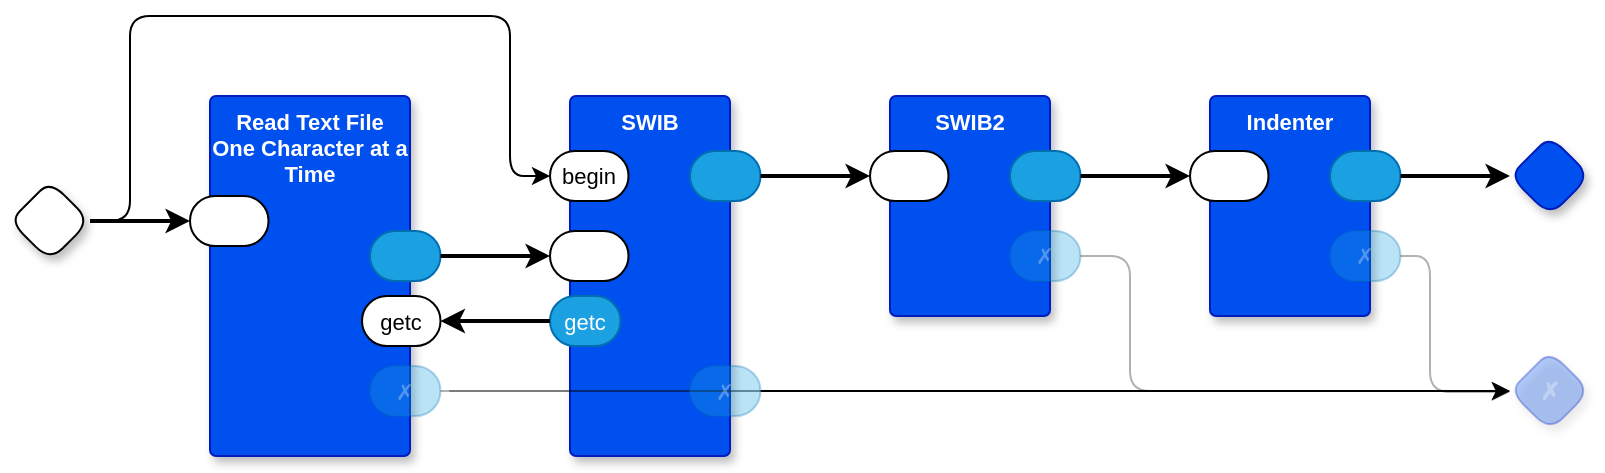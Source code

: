 <mxfile version="24.2.5" type="device">
  <diagram name="Page-1" id="jymH0QMfk0rWbCQiFvN3">
    <mxGraphModel dx="250" dy="1618" grid="1" gridSize="10" guides="1" tooltips="1" connect="1" arrows="1" fold="1" page="1" pageScale="1" pageWidth="850" pageHeight="1100" math="0" shadow="0">
      <root>
        <mxCell id="0" />
        <mxCell id="1" parent="0" />
        <mxCell id="C7U5wfTQVhOIld-lDVxG-1" value="Read Text File One Character at a Time" style="rounded=1;whiteSpace=wrap;sketch=0;container=1;recursiveResize=0;verticalAlign=top;arcSize=6;fontStyle=1;autosize=0;points=[];absoluteArcSize=1;shadow=1;strokeColor=#001DBC;fillColor=#0050ef;fontColor=#ffffff;fontFamily=Helvetica;fontSize=11;labelBackgroundColor=none;" vertex="1" parent="1">
          <mxGeometry x="960" y="-1040" width="100" height="180" as="geometry">
            <mxRectangle x="-98" y="-1230" width="99" height="26" as="alternateBounds" />
          </mxGeometry>
        </mxCell>
        <mxCell id="C7U5wfTQVhOIld-lDVxG-4" value="✗" style="rounded=1;whiteSpace=wrap;sketch=0;points=[[0,0.5,0,0,0],[1,0.5,0,0,0]];fillColor=#1ba1e2;fontColor=#ffffff;strokeColor=#006EAF;arcSize=50;fontFamily=Helvetica;fontSize=11;textOpacity=30;opacity=30;labelBackgroundColor=none;" vertex="1" parent="C7U5wfTQVhOIld-lDVxG-1">
          <mxGeometry x="80" y="135" width="35.25" height="25" as="geometry" />
        </mxCell>
        <mxCell id="C7U5wfTQVhOIld-lDVxG-30" value="getc" style="rounded=1;whiteSpace=wrap;sketch=0;points=[[0,0.5,0,0,0],[1,0.5,0,0,0]];arcSize=50;fontFamily=Helvetica;fontSize=11;fontColor=default;labelBackgroundColor=none;" vertex="1" parent="C7U5wfTQVhOIld-lDVxG-1">
          <mxGeometry x="76" y="100" width="39.25" height="25" as="geometry" />
        </mxCell>
        <mxCell id="C7U5wfTQVhOIld-lDVxG-2" value="" style="rounded=1;whiteSpace=wrap;sketch=0;points=[[0,0.5,0,0,0],[1,0.5,0,0,0]];arcSize=50;fontFamily=Helvetica;fontSize=11;fontColor=default;labelBackgroundColor=none;" vertex="1" parent="C7U5wfTQVhOIld-lDVxG-1">
          <mxGeometry x="-10" y="50" width="39.25" height="25" as="geometry" />
        </mxCell>
        <mxCell id="C7U5wfTQVhOIld-lDVxG-5" value="SWIB" style="rounded=1;whiteSpace=wrap;sketch=0;container=1;recursiveResize=0;verticalAlign=top;arcSize=6;fontStyle=1;autosize=0;points=[];absoluteArcSize=1;shadow=1;strokeColor=#001DBC;fillColor=#0050ef;fontColor=#ffffff;fontFamily=Helvetica;fontSize=11;labelBackgroundColor=none;" vertex="1" parent="1">
          <mxGeometry x="1140" y="-1040" width="80" height="180" as="geometry">
            <mxRectangle x="-98" y="-1230" width="99" height="26" as="alternateBounds" />
          </mxGeometry>
        </mxCell>
        <mxCell id="C7U5wfTQVhOIld-lDVxG-7" value="" style="rounded=1;whiteSpace=wrap;sketch=0;points=[[0,0.5,0,0,0],[1,0.5,0,0,0]];fillColor=#1ba1e2;fontColor=#ffffff;strokeColor=#006EAF;arcSize=50;fontFamily=Helvetica;fontSize=11;labelBackgroundColor=none;" vertex="1" parent="C7U5wfTQVhOIld-lDVxG-5">
          <mxGeometry x="60" y="27.5" width="35.25" height="25" as="geometry" />
        </mxCell>
        <mxCell id="C7U5wfTQVhOIld-lDVxG-29" value="getc" style="rounded=1;whiteSpace=wrap;sketch=0;points=[[0,0.5,0,0,0],[1,0.5,0,0,0]];fillColor=#1ba1e2;fontColor=#ffffff;strokeColor=#006EAF;arcSize=50;fontFamily=Helvetica;fontSize=11;labelBackgroundColor=none;" vertex="1" parent="C7U5wfTQVhOIld-lDVxG-5">
          <mxGeometry x="-10" y="100" width="35.25" height="25" as="geometry" />
        </mxCell>
        <mxCell id="C7U5wfTQVhOIld-lDVxG-34" value="begin" style="rounded=1;whiteSpace=wrap;sketch=0;points=[[0,0.5,0,0,0],[1,0.5,0,0,0]];arcSize=50;fontFamily=Helvetica;fontSize=11;fontColor=default;labelBackgroundColor=none;" vertex="1" parent="C7U5wfTQVhOIld-lDVxG-5">
          <mxGeometry x="-10" y="27.5" width="39.25" height="25" as="geometry" />
        </mxCell>
        <mxCell id="C7U5wfTQVhOIld-lDVxG-9" value="" style="rhombus;whiteSpace=wrap;rounded=1;fontStyle=1;glass=0;sketch=0;fontSize=12;points=[[0,0.5,0,0,0],[0.5,0,0,0,0],[0.5,1,0,0,0],[1,0.5,0,0,0]];shadow=1;fillColor=#0050ef;fontColor=#ffffff;strokeColor=#001DBC;fontFamily=Helvetica;labelBackgroundColor=none;" vertex="1" parent="1">
          <mxGeometry x="1610" y="-1020" width="40" height="40" as="geometry" />
        </mxCell>
        <mxCell id="C7U5wfTQVhOIld-lDVxG-10" value="✗" style="rhombus;whiteSpace=wrap;rounded=1;fillColor=#0050ef;fontColor=#ffffff;strokeColor=#001DBC;fontStyle=1;glass=0;sketch=0;fontSize=12;points=[[0,0.5,0,0,0],[0.5,0,0,0,0],[0.5,1,0,0,0],[1,0.5,0,0,0]];shadow=1;opacity=30;textOpacity=30;fontFamily=Helvetica;labelBackgroundColor=none;" vertex="1" parent="1">
          <mxGeometry x="1610" y="-912.5" width="40" height="40" as="geometry" />
        </mxCell>
        <mxCell id="C7U5wfTQVhOIld-lDVxG-12" value="" style="rhombus;whiteSpace=wrap;rounded=1;fontStyle=1;glass=0;sketch=0;fontSize=12;points=[[0,0.5,0,0,0],[0.5,0,0,0,0],[0.5,1,0,0,0],[1,0.5,0,0,0]];shadow=1;fontFamily=Helvetica;fontColor=default;labelBackgroundColor=none;" vertex="1" parent="1">
          <mxGeometry x="860" y="-997.5" width="40" height="40" as="geometry" />
        </mxCell>
        <mxCell id="C7U5wfTQVhOIld-lDVxG-14" value="" style="edgeStyle=orthogonalEdgeStyle;curved=0;rounded=1;orthogonalLoop=1;jettySize=auto;exitX=1;exitY=0.5;exitDx=0;exitDy=0;exitPerimeter=0;entryX=0;entryY=0.5;entryDx=0;entryDy=0;entryPerimeter=0;opacity=30;strokeColor=default;strokeWidth=1;align=center;verticalAlign=middle;fontFamily=Helvetica;fontSize=11;fontColor=default;labelBackgroundColor=default;endArrow=classic;" edge="1" parent="1" source="C7U5wfTQVhOIld-lDVxG-8" target="C7U5wfTQVhOIld-lDVxG-10">
          <mxGeometry relative="1" as="geometry">
            <Array as="points">
              <mxPoint x="1075" y="-892" />
              <mxPoint x="1100" y="-892" />
            </Array>
          </mxGeometry>
        </mxCell>
        <mxCell id="C7U5wfTQVhOIld-lDVxG-16" value="Indenter" style="rounded=1;whiteSpace=wrap;sketch=0;container=1;recursiveResize=0;verticalAlign=top;arcSize=6;fontStyle=1;autosize=0;points=[];absoluteArcSize=1;shadow=1;strokeColor=#001DBC;fillColor=#0050ef;fontColor=#ffffff;fontFamily=Helvetica;fontSize=11;labelBackgroundColor=none;" vertex="1" parent="1">
          <mxGeometry x="1460" y="-1040" width="80" height="110" as="geometry">
            <mxRectangle x="-98" y="-1230" width="99" height="26" as="alternateBounds" />
          </mxGeometry>
        </mxCell>
        <mxCell id="C7U5wfTQVhOIld-lDVxG-17" value="" style="rounded=1;whiteSpace=wrap;sketch=0;points=[[0,0.5,0,0,0],[1,0.5,0,0,0]];arcSize=50;fontFamily=Helvetica;fontSize=11;fontColor=default;labelBackgroundColor=none;" vertex="1" parent="C7U5wfTQVhOIld-lDVxG-16">
          <mxGeometry x="-10" y="27.5" width="39.25" height="25" as="geometry" />
        </mxCell>
        <mxCell id="C7U5wfTQVhOIld-lDVxG-18" value="" style="rounded=1;whiteSpace=wrap;sketch=0;points=[[0,0.5,0,0,0],[1,0.5,0,0,0]];fillColor=#1ba1e2;fontColor=#ffffff;strokeColor=#006EAF;arcSize=50;fontFamily=Helvetica;fontSize=11;labelBackgroundColor=none;" vertex="1" parent="C7U5wfTQVhOIld-lDVxG-16">
          <mxGeometry x="60" y="27.5" width="35.25" height="25" as="geometry" />
        </mxCell>
        <mxCell id="C7U5wfTQVhOIld-lDVxG-19" value="✗" style="rounded=1;whiteSpace=wrap;sketch=0;points=[[0,0.5,0,0,0],[1,0.5,0,0,0]];fillColor=#1ba1e2;fontColor=#ffffff;strokeColor=#006EAF;arcSize=50;fontFamily=Helvetica;fontSize=11;textOpacity=30;opacity=30;labelBackgroundColor=none;" vertex="1" parent="C7U5wfTQVhOIld-lDVxG-16">
          <mxGeometry x="60" y="67.5" width="35.25" height="25" as="geometry" />
        </mxCell>
        <mxCell id="C7U5wfTQVhOIld-lDVxG-20" style="edgeStyle=orthogonalEdgeStyle;curved=0;rounded=1;orthogonalLoop=1;jettySize=auto;html=1;exitX=1;exitY=0.5;exitDx=0;exitDy=0;exitPerimeter=0;strokeColor=default;strokeWidth=1;align=center;verticalAlign=middle;fontFamily=Helvetica;fontSize=11;fontColor=default;labelBackgroundColor=default;endArrow=classic;opacity=30;" edge="1" parent="1" source="C7U5wfTQVhOIld-lDVxG-19">
          <mxGeometry relative="1" as="geometry">
            <mxPoint x="1610" y="-892" as="targetPoint" />
            <Array as="points">
              <mxPoint x="1570" y="-960" />
              <mxPoint x="1570" y="-892" />
            </Array>
          </mxGeometry>
        </mxCell>
        <mxCell id="C7U5wfTQVhOIld-lDVxG-21" value="SWIB2" style="rounded=1;whiteSpace=wrap;sketch=0;container=1;recursiveResize=0;verticalAlign=top;arcSize=6;fontStyle=1;autosize=0;points=[];absoluteArcSize=1;shadow=1;strokeColor=#001DBC;fillColor=#0050ef;fontColor=#ffffff;fontFamily=Helvetica;fontSize=11;labelBackgroundColor=none;" vertex="1" parent="1">
          <mxGeometry x="1300" y="-1040" width="80" height="110" as="geometry">
            <mxRectangle x="-98" y="-1230" width="99" height="26" as="alternateBounds" />
          </mxGeometry>
        </mxCell>
        <mxCell id="C7U5wfTQVhOIld-lDVxG-22" value="" style="rounded=1;whiteSpace=wrap;sketch=0;points=[[0,0.5,0,0,0],[1,0.5,0,0,0]];arcSize=50;fontFamily=Helvetica;fontSize=11;fontColor=default;labelBackgroundColor=none;" vertex="1" parent="C7U5wfTQVhOIld-lDVxG-21">
          <mxGeometry x="-10" y="27.5" width="39.25" height="25" as="geometry" />
        </mxCell>
        <mxCell id="C7U5wfTQVhOIld-lDVxG-23" value="" style="rounded=1;whiteSpace=wrap;sketch=0;points=[[0,0.5,0,0,0],[1,0.5,0,0,0]];fillColor=#1ba1e2;fontColor=#ffffff;strokeColor=#006EAF;arcSize=50;fontFamily=Helvetica;fontSize=11;labelBackgroundColor=none;" vertex="1" parent="C7U5wfTQVhOIld-lDVxG-21">
          <mxGeometry x="60" y="27.5" width="35.25" height="25" as="geometry" />
        </mxCell>
        <mxCell id="C7U5wfTQVhOIld-lDVxG-24" value="✗" style="rounded=1;whiteSpace=wrap;sketch=0;points=[[0,0.5,0,0,0],[1,0.5,0,0,0]];fillColor=#1ba1e2;fontColor=#ffffff;strokeColor=#006EAF;arcSize=50;fontFamily=Helvetica;fontSize=11;textOpacity=30;opacity=30;labelBackgroundColor=none;" vertex="1" parent="C7U5wfTQVhOIld-lDVxG-21">
          <mxGeometry x="60" y="67.5" width="35.25" height="25" as="geometry" />
        </mxCell>
        <mxCell id="C7U5wfTQVhOIld-lDVxG-25" style="edgeStyle=orthogonalEdgeStyle;curved=0;rounded=1;orthogonalLoop=1;jettySize=auto;html=1;exitX=1;exitY=0.5;exitDx=0;exitDy=0;exitPerimeter=0;strokeColor=default;strokeWidth=2;align=center;verticalAlign=middle;fontFamily=Helvetica;fontSize=11;fontColor=default;labelBackgroundColor=default;endArrow=classic;entryX=0;entryY=0.5;entryDx=0;entryDy=0;entryPerimeter=0;" edge="1" parent="1" source="C7U5wfTQVhOIld-lDVxG-18" target="C7U5wfTQVhOIld-lDVxG-9">
          <mxGeometry relative="1" as="geometry">
            <mxPoint x="1600" y="-980" as="targetPoint" />
          </mxGeometry>
        </mxCell>
        <mxCell id="C7U5wfTQVhOIld-lDVxG-26" style="edgeStyle=orthogonalEdgeStyle;curved=0;rounded=1;orthogonalLoop=1;jettySize=auto;html=1;exitX=1;exitY=0.5;exitDx=0;exitDy=0;exitPerimeter=0;entryX=0;entryY=0.5;entryDx=0;entryDy=0;entryPerimeter=0;strokeColor=default;strokeWidth=2;align=center;verticalAlign=middle;fontFamily=Helvetica;fontSize=11;fontColor=default;labelBackgroundColor=default;endArrow=classic;" edge="1" parent="1" source="C7U5wfTQVhOIld-lDVxG-23" target="C7U5wfTQVhOIld-lDVxG-17">
          <mxGeometry relative="1" as="geometry" />
        </mxCell>
        <mxCell id="C7U5wfTQVhOIld-lDVxG-27" style="edgeStyle=orthogonalEdgeStyle;curved=0;rounded=1;orthogonalLoop=1;jettySize=auto;html=1;exitX=1;exitY=0.5;exitDx=0;exitDy=0;exitPerimeter=0;entryX=0;entryY=0.5;entryDx=0;entryDy=0;entryPerimeter=0;strokeColor=default;strokeWidth=1;align=center;verticalAlign=middle;fontFamily=Helvetica;fontSize=11;fontColor=default;labelBackgroundColor=default;endArrow=classic;opacity=30;" edge="1" parent="1" source="C7U5wfTQVhOIld-lDVxG-24" target="C7U5wfTQVhOIld-lDVxG-10">
          <mxGeometry relative="1" as="geometry">
            <Array as="points">
              <mxPoint x="1420" y="-960" />
              <mxPoint x="1420" y="-892" />
            </Array>
          </mxGeometry>
        </mxCell>
        <mxCell id="C7U5wfTQVhOIld-lDVxG-28" style="edgeStyle=orthogonalEdgeStyle;curved=0;rounded=1;orthogonalLoop=1;jettySize=auto;html=1;exitX=1;exitY=0.5;exitDx=0;exitDy=0;exitPerimeter=0;entryX=0;entryY=0.5;entryDx=0;entryDy=0;entryPerimeter=0;strokeColor=default;strokeWidth=2;align=center;verticalAlign=middle;fontFamily=Helvetica;fontSize=11;fontColor=default;labelBackgroundColor=default;endArrow=classic;" edge="1" parent="1" source="C7U5wfTQVhOIld-lDVxG-7" target="C7U5wfTQVhOIld-lDVxG-22">
          <mxGeometry relative="1" as="geometry" />
        </mxCell>
        <mxCell id="C7U5wfTQVhOIld-lDVxG-3" value="" style="rounded=1;whiteSpace=wrap;sketch=0;points=[[0,0.5,0,0,0],[1,0.5,0,0,0]];fillColor=#1ba1e2;fontColor=#ffffff;strokeColor=#006EAF;arcSize=50;fontFamily=Helvetica;fontSize=11;labelBackgroundColor=none;" vertex="1" parent="1">
          <mxGeometry x="1040" y="-972.5" width="35.25" height="25" as="geometry" />
        </mxCell>
        <mxCell id="C7U5wfTQVhOIld-lDVxG-6" value="" style="rounded=1;whiteSpace=wrap;sketch=0;points=[[0,0.5,0,0,0],[1,0.5,0,0,0]];arcSize=50;fontFamily=Helvetica;fontSize=11;fontColor=default;labelBackgroundColor=none;" vertex="1" parent="1">
          <mxGeometry x="1130" y="-972.5" width="39.25" height="25" as="geometry" />
        </mxCell>
        <mxCell id="C7U5wfTQVhOIld-lDVxG-15" style="edgeStyle=orthogonalEdgeStyle;rounded=0;orthogonalLoop=1;jettySize=auto;html=1;exitX=1;exitY=0.5;exitDx=0;exitDy=0;exitPerimeter=0;entryX=0;entryY=0.5;entryDx=0;entryDy=0;entryPerimeter=0;strokeWidth=2;" edge="1" parent="1" source="C7U5wfTQVhOIld-lDVxG-3" target="C7U5wfTQVhOIld-lDVxG-6">
          <mxGeometry relative="1" as="geometry" />
        </mxCell>
        <mxCell id="C7U5wfTQVhOIld-lDVxG-31" style="edgeStyle=orthogonalEdgeStyle;rounded=0;orthogonalLoop=1;jettySize=auto;html=1;exitX=0;exitY=0.5;exitDx=0;exitDy=0;exitPerimeter=0;entryX=1;entryY=0.5;entryDx=0;entryDy=0;entryPerimeter=0;strokeWidth=2;" edge="1" parent="1" source="C7U5wfTQVhOIld-lDVxG-29" target="C7U5wfTQVhOIld-lDVxG-30">
          <mxGeometry relative="1" as="geometry" />
        </mxCell>
        <mxCell id="C7U5wfTQVhOIld-lDVxG-32" value="" style="edgeStyle=orthogonalEdgeStyle;curved=0;rounded=1;orthogonalLoop=1;jettySize=auto;exitX=1;exitY=0.5;exitDx=0;exitDy=0;exitPerimeter=0;entryX=0;entryY=0.5;entryDx=0;entryDy=0;entryPerimeter=0;opacity=30;strokeColor=default;strokeWidth=1;align=center;verticalAlign=middle;fontFamily=Helvetica;fontSize=11;fontColor=default;labelBackgroundColor=default;endArrow=classic;" edge="1" parent="1" source="C7U5wfTQVhOIld-lDVxG-4" target="C7U5wfTQVhOIld-lDVxG-10">
          <mxGeometry relative="1" as="geometry">
            <Array as="points" />
            <mxPoint x="1075" y="-892" as="sourcePoint" />
            <mxPoint x="1610" y="-892" as="targetPoint" />
          </mxGeometry>
        </mxCell>
        <mxCell id="C7U5wfTQVhOIld-lDVxG-33" style="edgeStyle=orthogonalEdgeStyle;rounded=0;orthogonalLoop=1;jettySize=auto;html=1;exitX=1;exitY=0.5;exitDx=0;exitDy=0;exitPerimeter=0;" edge="1" parent="1" source="C7U5wfTQVhOIld-lDVxG-8" target="C7U5wfTQVhOIld-lDVxG-10">
          <mxGeometry relative="1" as="geometry" />
        </mxCell>
        <mxCell id="C7U5wfTQVhOIld-lDVxG-8" value="✗" style="rounded=1;whiteSpace=wrap;sketch=0;points=[[0,0.5,0,0,0],[1,0.5,0,0,0]];fillColor=#1ba1e2;fontColor=#ffffff;strokeColor=#006EAF;arcSize=50;fontFamily=Helvetica;fontSize=11;textOpacity=30;opacity=30;labelBackgroundColor=none;" vertex="1" parent="1">
          <mxGeometry x="1200" y="-905" width="35.25" height="25" as="geometry" />
        </mxCell>
        <mxCell id="C7U5wfTQVhOIld-lDVxG-35" style="edgeStyle=orthogonalEdgeStyle;rounded=1;orthogonalLoop=1;jettySize=auto;html=1;exitX=1;exitY=0.5;exitDx=0;exitDy=0;exitPerimeter=0;entryX=0;entryY=0.5;entryDx=0;entryDy=0;entryPerimeter=0;curved=0;" edge="1" parent="1" source="C7U5wfTQVhOIld-lDVxG-12" target="C7U5wfTQVhOIld-lDVxG-34">
          <mxGeometry relative="1" as="geometry">
            <Array as="points">
              <mxPoint x="920" y="-977" />
              <mxPoint x="920" y="-1080" />
              <mxPoint x="1110" y="-1080" />
              <mxPoint x="1110" y="-1000" />
            </Array>
          </mxGeometry>
        </mxCell>
        <mxCell id="C7U5wfTQVhOIld-lDVxG-11" style="edgeStyle=orthogonalEdgeStyle;rounded=1;orthogonalLoop=1;jettySize=auto;html=1;exitX=1;exitY=0.5;exitDx=0;exitDy=0;exitPerimeter=0;strokeWidth=2;curved=0;" edge="1" parent="1" source="C7U5wfTQVhOIld-lDVxG-12" target="C7U5wfTQVhOIld-lDVxG-2">
          <mxGeometry relative="1" as="geometry">
            <mxPoint x="900" y="-977.5" as="sourcePoint" />
          </mxGeometry>
        </mxCell>
      </root>
    </mxGraphModel>
  </diagram>
</mxfile>
